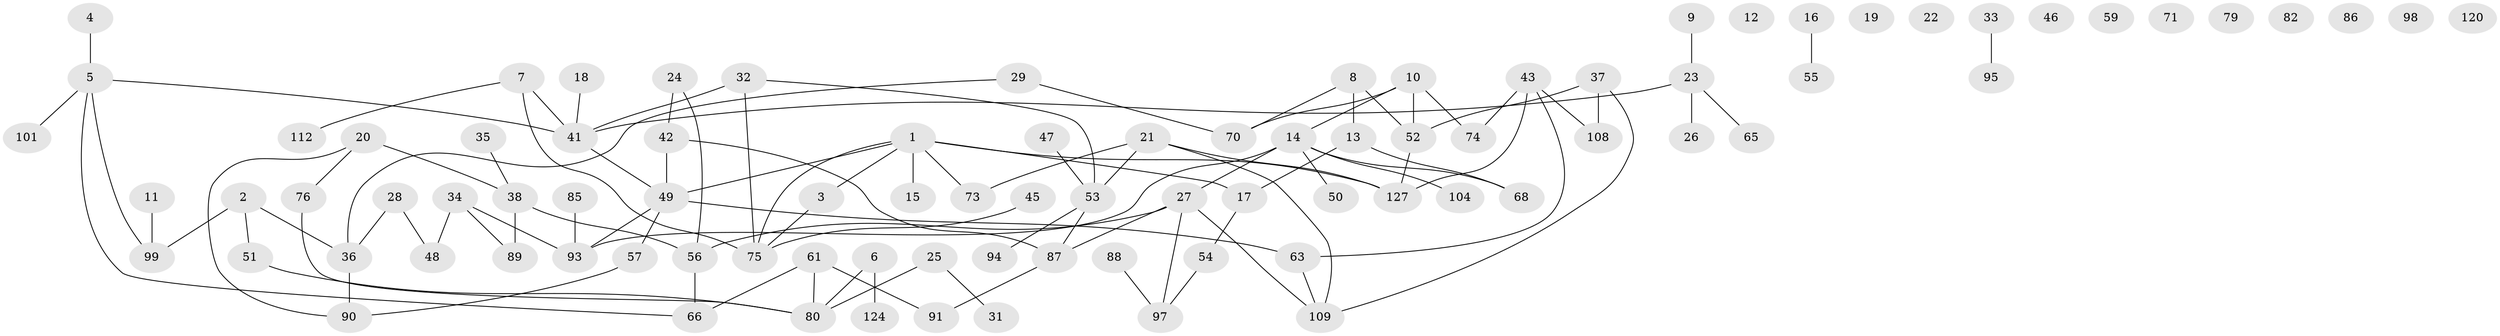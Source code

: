 // Generated by graph-tools (version 1.1) at 2025/23/03/03/25 07:23:28]
// undirected, 89 vertices, 103 edges
graph export_dot {
graph [start="1"]
  node [color=gray90,style=filled];
  1 [super="+72"];
  2 [super="+96"];
  3;
  4;
  5 [super="+81"];
  6;
  7 [super="+116"];
  8;
  9;
  10 [super="+125"];
  11;
  12;
  13 [super="+78"];
  14 [super="+30"];
  15;
  16;
  17 [super="+92"];
  18;
  19;
  20;
  21 [super="+84"];
  22;
  23 [super="+62"];
  24;
  25;
  26;
  27 [super="+39"];
  28 [super="+117"];
  29 [super="+44"];
  31 [super="+129"];
  32 [super="+111"];
  33;
  34;
  35;
  36 [super="+40"];
  37;
  38 [super="+60"];
  41 [super="+69"];
  42;
  43 [super="+67"];
  45;
  46;
  47 [super="+102"];
  48 [super="+123"];
  49 [super="+58"];
  50;
  51;
  52 [super="+77"];
  53 [super="+103"];
  54 [super="+64"];
  55;
  56;
  57;
  59;
  61;
  63 [super="+115"];
  65;
  66 [super="+100"];
  68;
  70;
  71;
  73 [super="+113"];
  74;
  75 [super="+83"];
  76;
  79;
  80 [super="+106"];
  82;
  85;
  86;
  87 [super="+110"];
  88 [super="+107"];
  89 [super="+119"];
  90;
  91 [super="+114"];
  93 [super="+118"];
  94;
  95;
  97 [super="+122"];
  98;
  99 [super="+105"];
  101;
  104;
  108 [super="+128"];
  109 [super="+126"];
  112 [super="+121"];
  120;
  124;
  127;
  1 -- 75;
  1 -- 49;
  1 -- 3;
  1 -- 73;
  1 -- 127;
  1 -- 15;
  1 -- 17;
  2 -- 51;
  2 -- 36;
  2 -- 99;
  3 -- 75;
  4 -- 5;
  5 -- 41;
  5 -- 101;
  5 -- 99;
  5 -- 66;
  6 -- 124;
  6 -- 80;
  7 -- 75;
  7 -- 41;
  7 -- 112;
  8 -- 52;
  8 -- 70;
  8 -- 13;
  9 -- 23;
  10 -- 52;
  10 -- 70;
  10 -- 74;
  10 -- 14;
  11 -- 99;
  13 -- 17;
  13 -- 68;
  14 -- 27;
  14 -- 68;
  14 -- 93;
  14 -- 104;
  14 -- 50;
  16 -- 55;
  17 -- 54;
  18 -- 41;
  20 -- 38;
  20 -- 76;
  20 -- 90;
  21 -- 109;
  21 -- 127;
  21 -- 73;
  21 -- 53;
  23 -- 41;
  23 -- 65;
  23 -- 26;
  24 -- 42;
  24 -- 56;
  25 -- 31;
  25 -- 80;
  27 -- 97;
  27 -- 56;
  27 -- 87;
  27 -- 109;
  28 -- 36;
  28 -- 48;
  29 -- 36;
  29 -- 70;
  32 -- 41;
  32 -- 53;
  32 -- 75;
  33 -- 95;
  34 -- 48;
  34 -- 89;
  34 -- 93;
  35 -- 38;
  36 -- 90;
  37 -- 52;
  37 -- 108;
  37 -- 109;
  38 -- 89;
  38 -- 56;
  41 -- 49;
  42 -- 87;
  42 -- 49;
  43 -- 108;
  43 -- 74;
  43 -- 127;
  43 -- 63;
  45 -- 75;
  47 -- 53;
  49 -- 93;
  49 -- 63;
  49 -- 57;
  51 -- 80;
  52 -- 127;
  53 -- 94;
  53 -- 87;
  54 -- 97;
  56 -- 66;
  57 -- 90;
  61 -- 66;
  61 -- 91;
  61 -- 80;
  63 -- 109;
  76 -- 80;
  85 -- 93;
  87 -- 91;
  88 -- 97;
}
